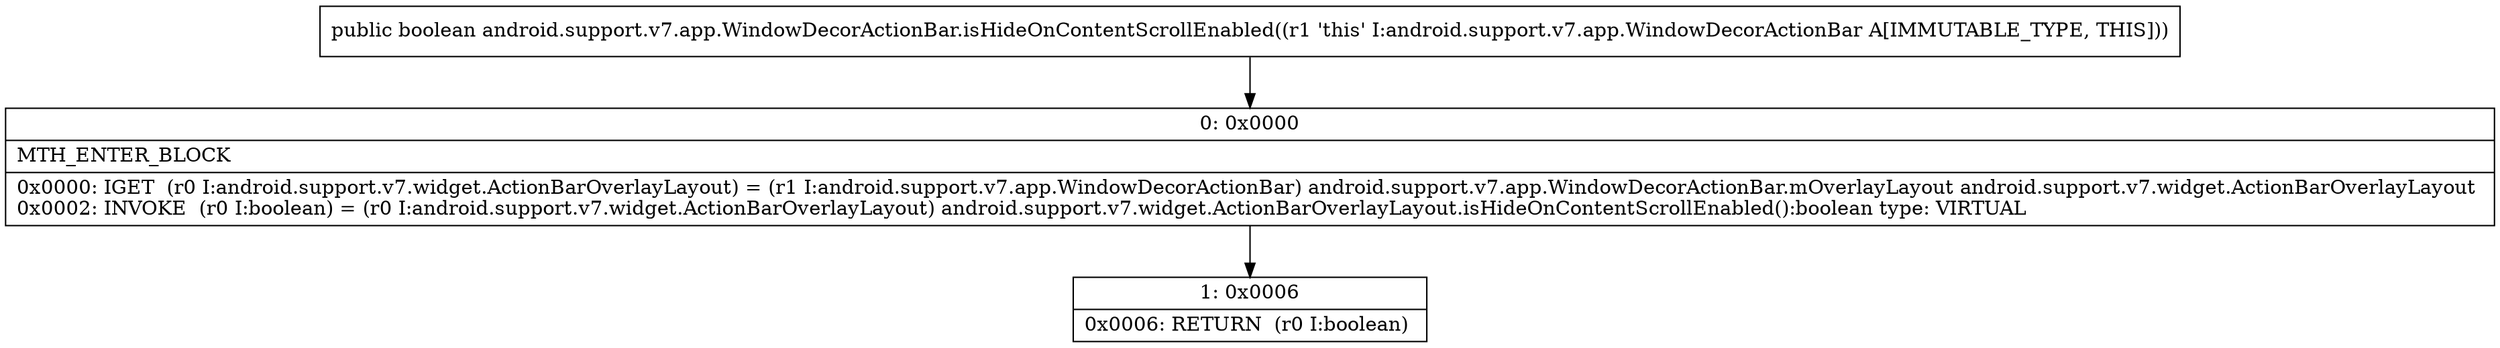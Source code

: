 digraph "CFG forandroid.support.v7.app.WindowDecorActionBar.isHideOnContentScrollEnabled()Z" {
Node_0 [shape=record,label="{0\:\ 0x0000|MTH_ENTER_BLOCK\l|0x0000: IGET  (r0 I:android.support.v7.widget.ActionBarOverlayLayout) = (r1 I:android.support.v7.app.WindowDecorActionBar) android.support.v7.app.WindowDecorActionBar.mOverlayLayout android.support.v7.widget.ActionBarOverlayLayout \l0x0002: INVOKE  (r0 I:boolean) = (r0 I:android.support.v7.widget.ActionBarOverlayLayout) android.support.v7.widget.ActionBarOverlayLayout.isHideOnContentScrollEnabled():boolean type: VIRTUAL \l}"];
Node_1 [shape=record,label="{1\:\ 0x0006|0x0006: RETURN  (r0 I:boolean) \l}"];
MethodNode[shape=record,label="{public boolean android.support.v7.app.WindowDecorActionBar.isHideOnContentScrollEnabled((r1 'this' I:android.support.v7.app.WindowDecorActionBar A[IMMUTABLE_TYPE, THIS])) }"];
MethodNode -> Node_0;
Node_0 -> Node_1;
}


